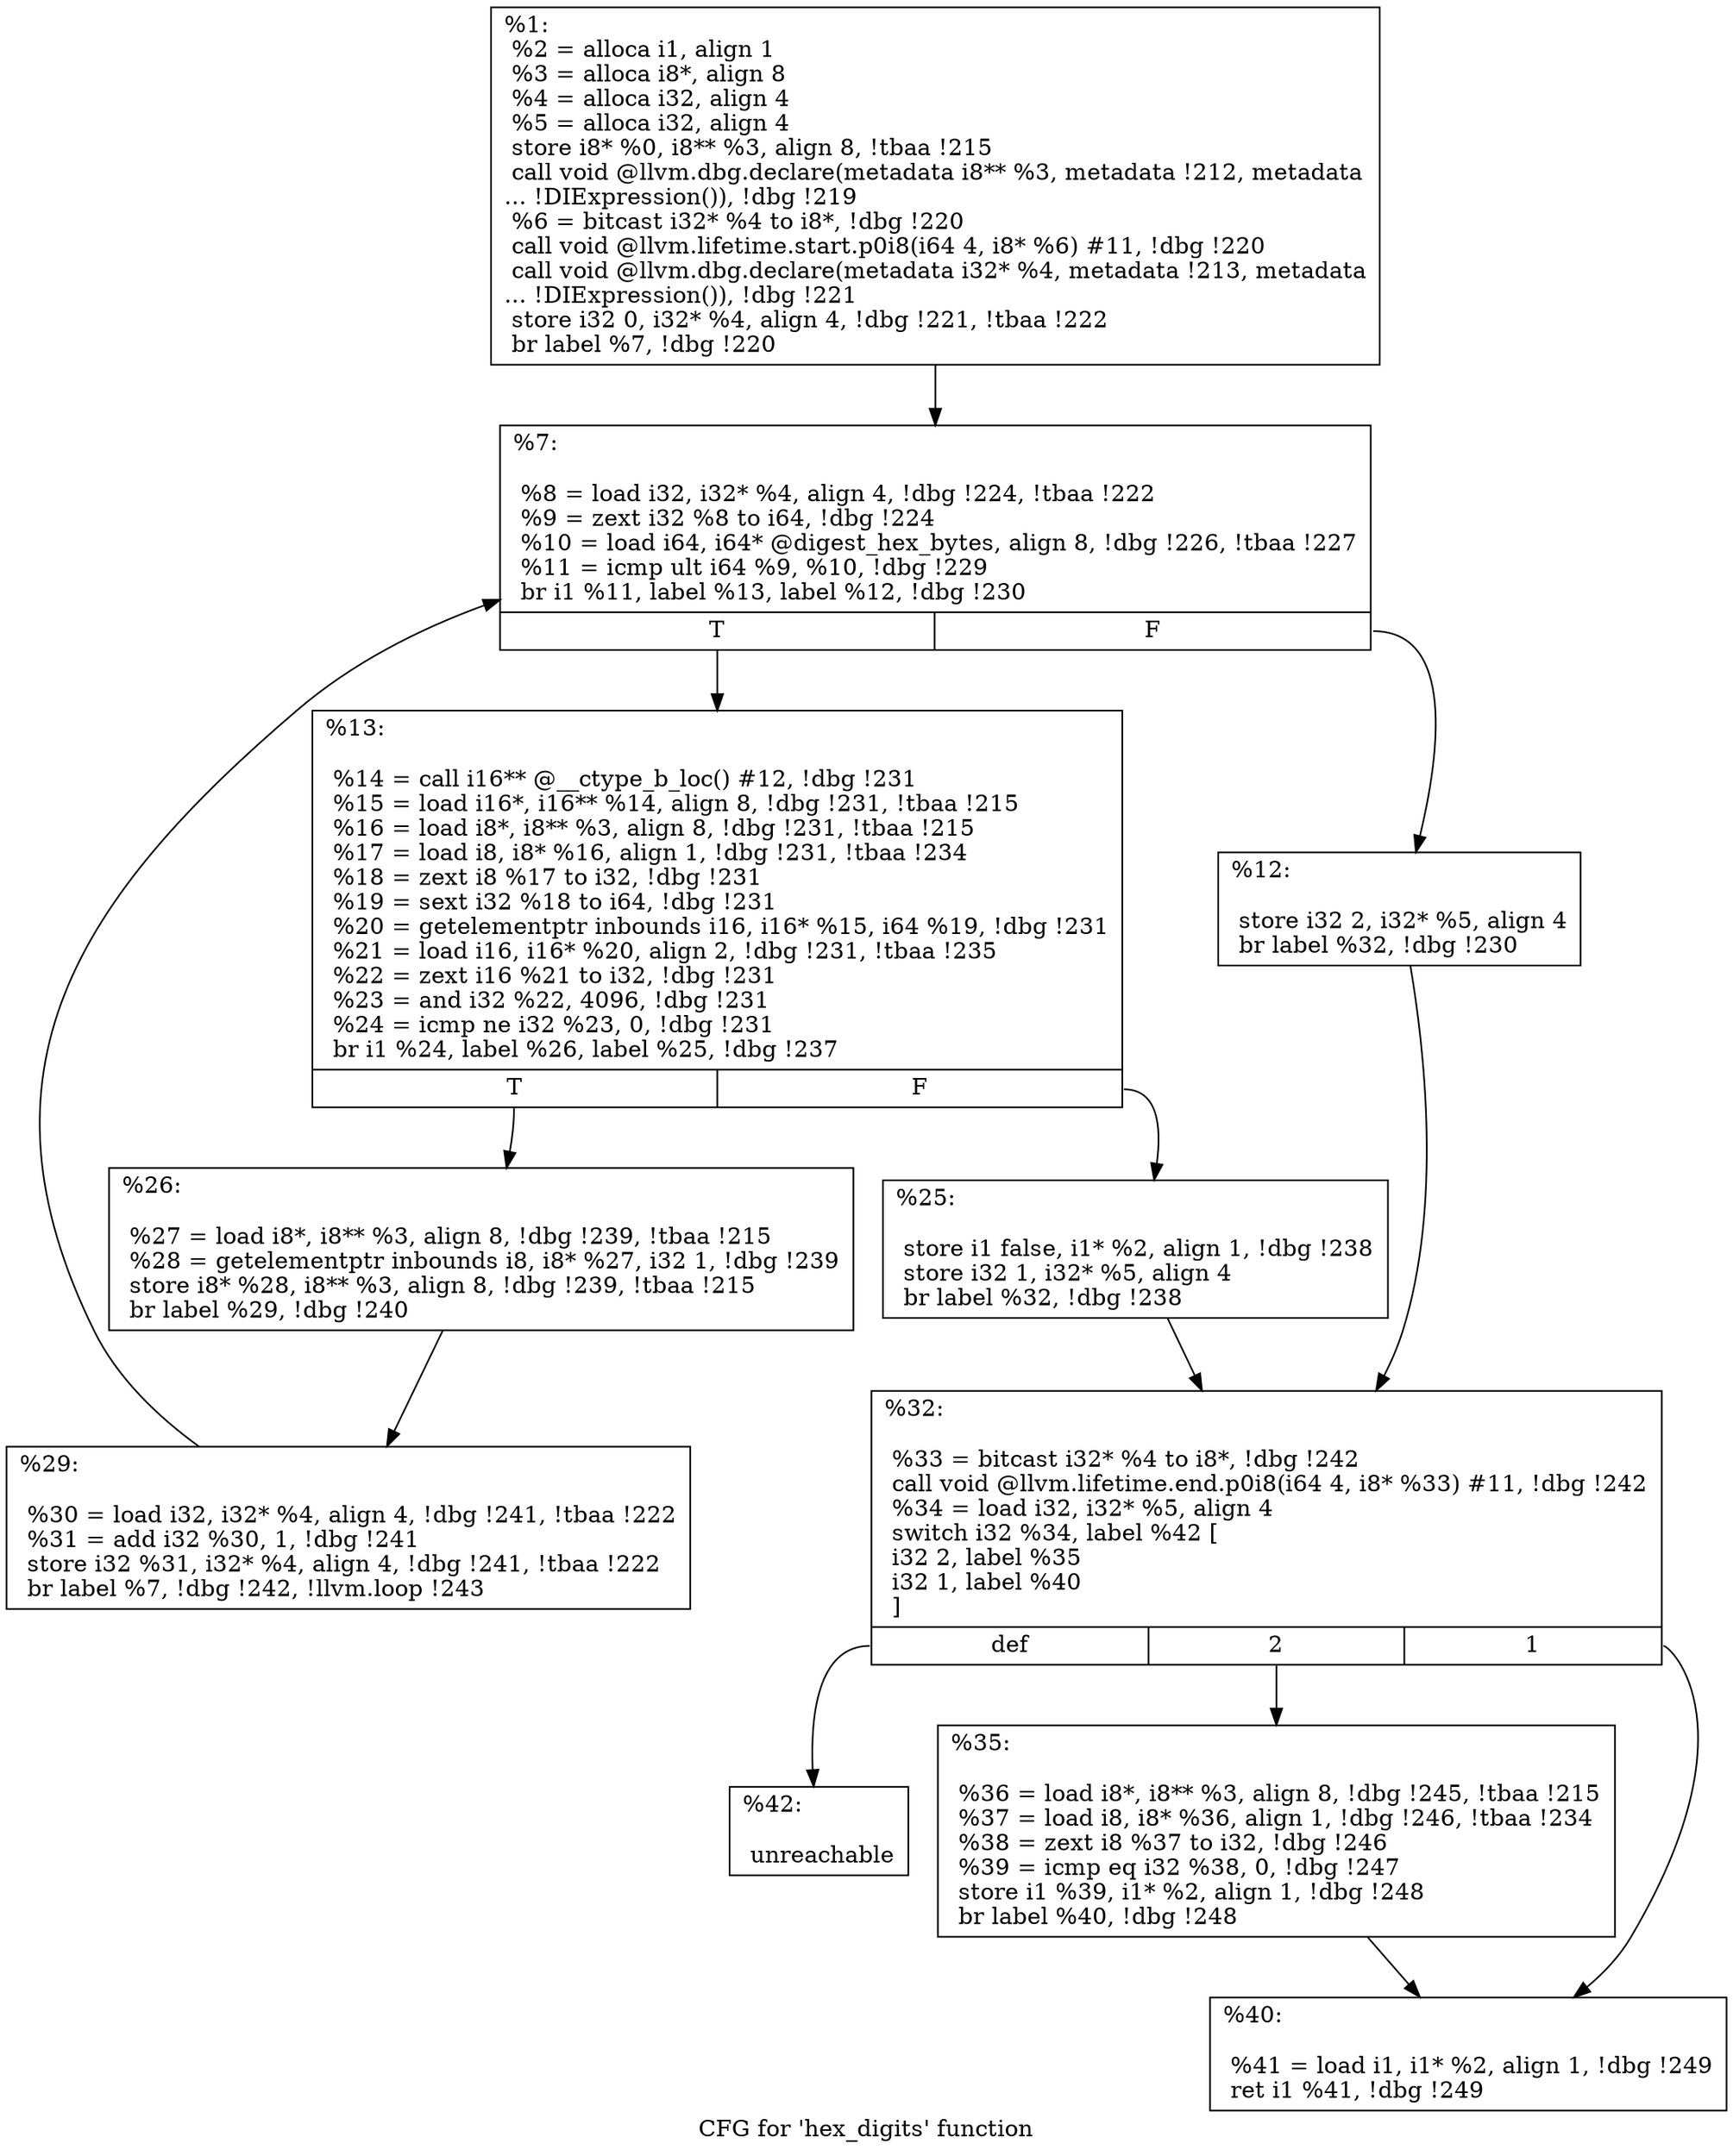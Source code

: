 digraph "CFG for 'hex_digits' function" {
	label="CFG for 'hex_digits' function";

	Node0x14da390 [shape=record,label="{%1:\l  %2 = alloca i1, align 1\l  %3 = alloca i8*, align 8\l  %4 = alloca i32, align 4\l  %5 = alloca i32, align 4\l  store i8* %0, i8** %3, align 8, !tbaa !215\l  call void @llvm.dbg.declare(metadata i8** %3, metadata !212, metadata\l... !DIExpression()), !dbg !219\l  %6 = bitcast i32* %4 to i8*, !dbg !220\l  call void @llvm.lifetime.start.p0i8(i64 4, i8* %6) #11, !dbg !220\l  call void @llvm.dbg.declare(metadata i32* %4, metadata !213, metadata\l... !DIExpression()), !dbg !221\l  store i32 0, i32* %4, align 4, !dbg !221, !tbaa !222\l  br label %7, !dbg !220\l}"];
	Node0x14da390 -> Node0x14da470;
	Node0x14da470 [shape=record,label="{%7:\l\l  %8 = load i32, i32* %4, align 4, !dbg !224, !tbaa !222\l  %9 = zext i32 %8 to i64, !dbg !224\l  %10 = load i64, i64* @digest_hex_bytes, align 8, !dbg !226, !tbaa !227\l  %11 = icmp ult i64 %9, %10, !dbg !229\l  br i1 %11, label %13, label %12, !dbg !230\l|{<s0>T|<s1>F}}"];
	Node0x14da470:s0 -> Node0x14da510;
	Node0x14da470:s1 -> Node0x14da4c0;
	Node0x14da4c0 [shape=record,label="{%12:\l\l  store i32 2, i32* %5, align 4\l  br label %32, !dbg !230\l}"];
	Node0x14da4c0 -> Node0x14da650;
	Node0x14da510 [shape=record,label="{%13:\l\l  %14 = call i16** @__ctype_b_loc() #12, !dbg !231\l  %15 = load i16*, i16** %14, align 8, !dbg !231, !tbaa !215\l  %16 = load i8*, i8** %3, align 8, !dbg !231, !tbaa !215\l  %17 = load i8, i8* %16, align 1, !dbg !231, !tbaa !234\l  %18 = zext i8 %17 to i32, !dbg !231\l  %19 = sext i32 %18 to i64, !dbg !231\l  %20 = getelementptr inbounds i16, i16* %15, i64 %19, !dbg !231\l  %21 = load i16, i16* %20, align 2, !dbg !231, !tbaa !235\l  %22 = zext i16 %21 to i32, !dbg !231\l  %23 = and i32 %22, 4096, !dbg !231\l  %24 = icmp ne i32 %23, 0, !dbg !231\l  br i1 %24, label %26, label %25, !dbg !237\l|{<s0>T|<s1>F}}"];
	Node0x14da510:s0 -> Node0x14da5b0;
	Node0x14da510:s1 -> Node0x14da560;
	Node0x14da560 [shape=record,label="{%25:\l\l  store i1 false, i1* %2, align 1, !dbg !238\l  store i32 1, i32* %5, align 4\l  br label %32, !dbg !238\l}"];
	Node0x14da560 -> Node0x14da650;
	Node0x14da5b0 [shape=record,label="{%26:\l\l  %27 = load i8*, i8** %3, align 8, !dbg !239, !tbaa !215\l  %28 = getelementptr inbounds i8, i8* %27, i32 1, !dbg !239\l  store i8* %28, i8** %3, align 8, !dbg !239, !tbaa !215\l  br label %29, !dbg !240\l}"];
	Node0x14da5b0 -> Node0x14da600;
	Node0x14da600 [shape=record,label="{%29:\l\l  %30 = load i32, i32* %4, align 4, !dbg !241, !tbaa !222\l  %31 = add i32 %30, 1, !dbg !241\l  store i32 %31, i32* %4, align 4, !dbg !241, !tbaa !222\l  br label %7, !dbg !242, !llvm.loop !243\l}"];
	Node0x14da600 -> Node0x14da470;
	Node0x14da650 [shape=record,label="{%32:\l\l  %33 = bitcast i32* %4 to i8*, !dbg !242\l  call void @llvm.lifetime.end.p0i8(i64 4, i8* %33) #11, !dbg !242\l  %34 = load i32, i32* %5, align 4\l  switch i32 %34, label %42 [\l    i32 2, label %35\l    i32 1, label %40\l  ]\l|{<s0>def|<s1>2|<s2>1}}"];
	Node0x14da650:s0 -> Node0x14da740;
	Node0x14da650:s1 -> Node0x14da6a0;
	Node0x14da650:s2 -> Node0x14da6f0;
	Node0x14da6a0 [shape=record,label="{%35:\l\l  %36 = load i8*, i8** %3, align 8, !dbg !245, !tbaa !215\l  %37 = load i8, i8* %36, align 1, !dbg !246, !tbaa !234\l  %38 = zext i8 %37 to i32, !dbg !246\l  %39 = icmp eq i32 %38, 0, !dbg !247\l  store i1 %39, i1* %2, align 1, !dbg !248\l  br label %40, !dbg !248\l}"];
	Node0x14da6a0 -> Node0x14da6f0;
	Node0x14da6f0 [shape=record,label="{%40:\l\l  %41 = load i1, i1* %2, align 1, !dbg !249\l  ret i1 %41, !dbg !249\l}"];
	Node0x14da740 [shape=record,label="{%42:\l\l  unreachable\l}"];
}

